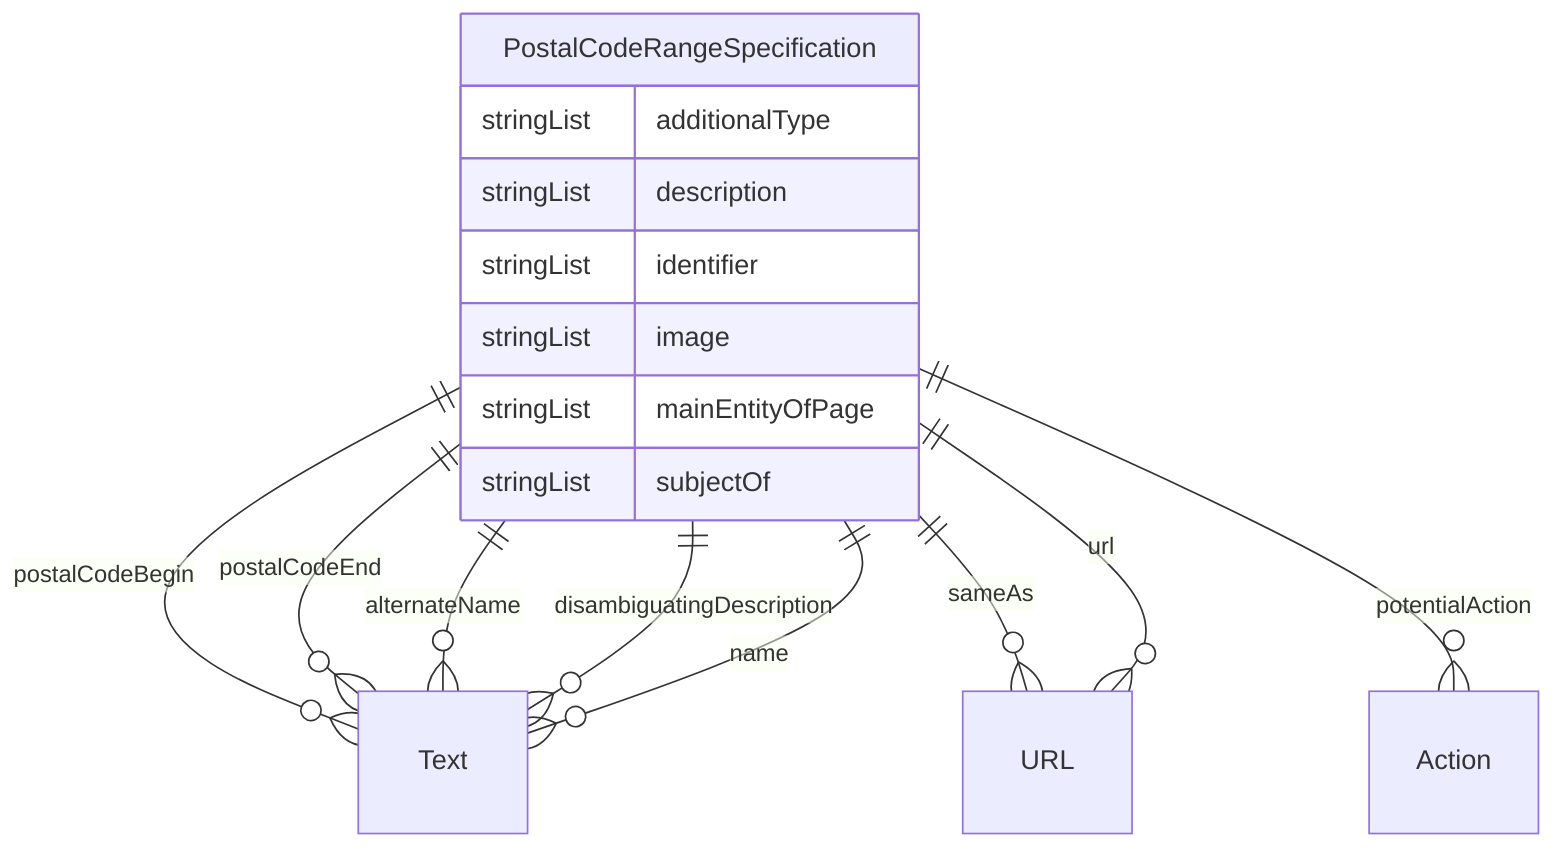 erDiagram
PostalCodeRangeSpecification {
    stringList additionalType  
    stringList description  
    stringList identifier  
    stringList image  
    stringList mainEntityOfPage  
    stringList subjectOf  
}

PostalCodeRangeSpecification ||--}o Text : "postalCodeBegin"
PostalCodeRangeSpecification ||--}o Text : "postalCodeEnd"
PostalCodeRangeSpecification ||--}o Text : "alternateName"
PostalCodeRangeSpecification ||--}o Text : "disambiguatingDescription"
PostalCodeRangeSpecification ||--}o Text : "name"
PostalCodeRangeSpecification ||--}o URL : "sameAs"
PostalCodeRangeSpecification ||--}o Action : "potentialAction"
PostalCodeRangeSpecification ||--}o URL : "url"